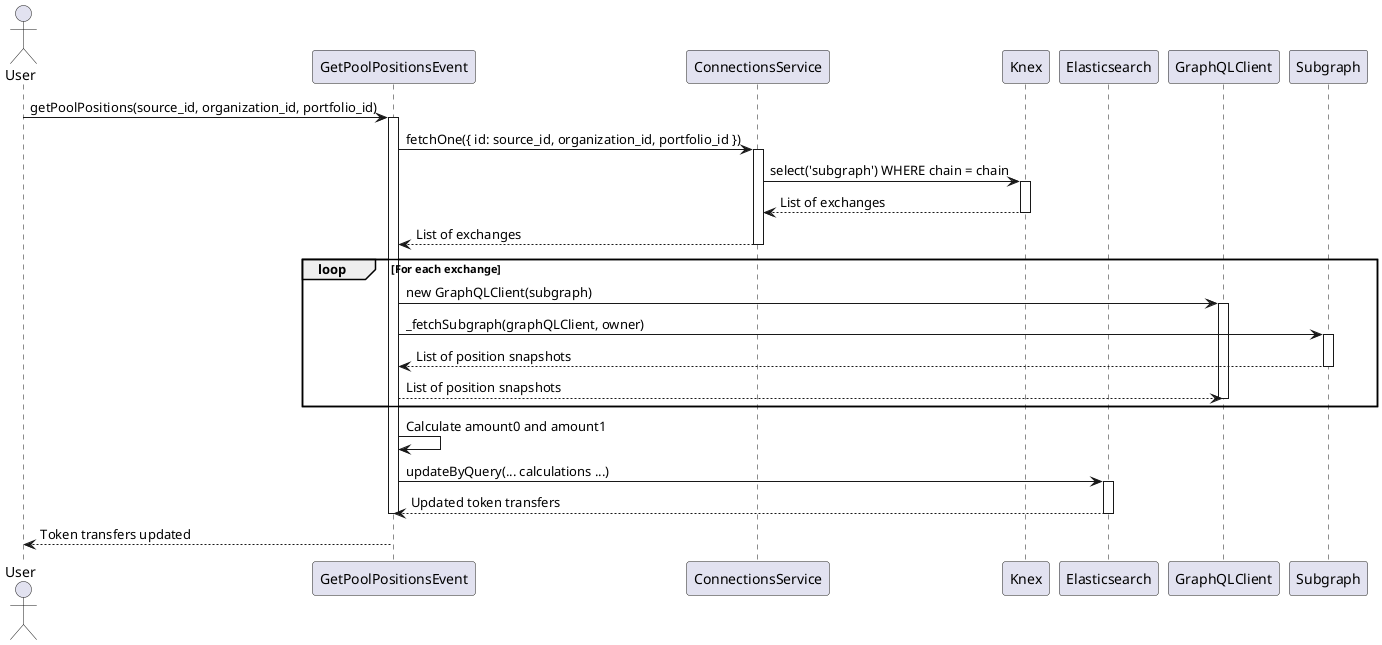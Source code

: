 @startuml
actor User as User
participant "GetPoolPositionsEvent" as Event
participant "ConnectionsService" as ConnectionsService
participant "Knex" as Knex
participant "Elasticsearch" as ElasticsearchService
participant "GraphQLClient" as GraphQLClient
participant "Subgraph" as Subgraph

User -> Event: getPoolPositions(source_id, organization_id, portfolio_id)
activate Event
Event -> ConnectionsService: fetchOne({ id: source_id, organization_id, portfolio_id })
activate ConnectionsService
ConnectionsService -> Knex: select('subgraph') WHERE chain = chain
activate Knex
Knex --> ConnectionsService: List of exchanges
deactivate Knex
ConnectionsService --> Event: List of exchanges
deactivate ConnectionsService

loop For each exchange
  Event -> GraphQLClient: new GraphQLClient(subgraph)
  activate GraphQLClient
  Event -> Subgraph: _fetchSubgraph(graphQLClient, owner)
  activate Subgraph
  Subgraph --> Event: List of position snapshots
  deactivate Subgraph
  Event --> GraphQLClient: List of position snapshots
  deactivate GraphQLClient
end

Event -> Event: Calculate amount0 and amount1
Event -> ElasticsearchService: updateByQuery(... calculations ...)
activate ElasticsearchService
ElasticsearchService --> Event: Updated token transfers
deactivate ElasticsearchService

deactivate Event

User <-- Event: Token transfers updated
deactivate Event
@enduml
